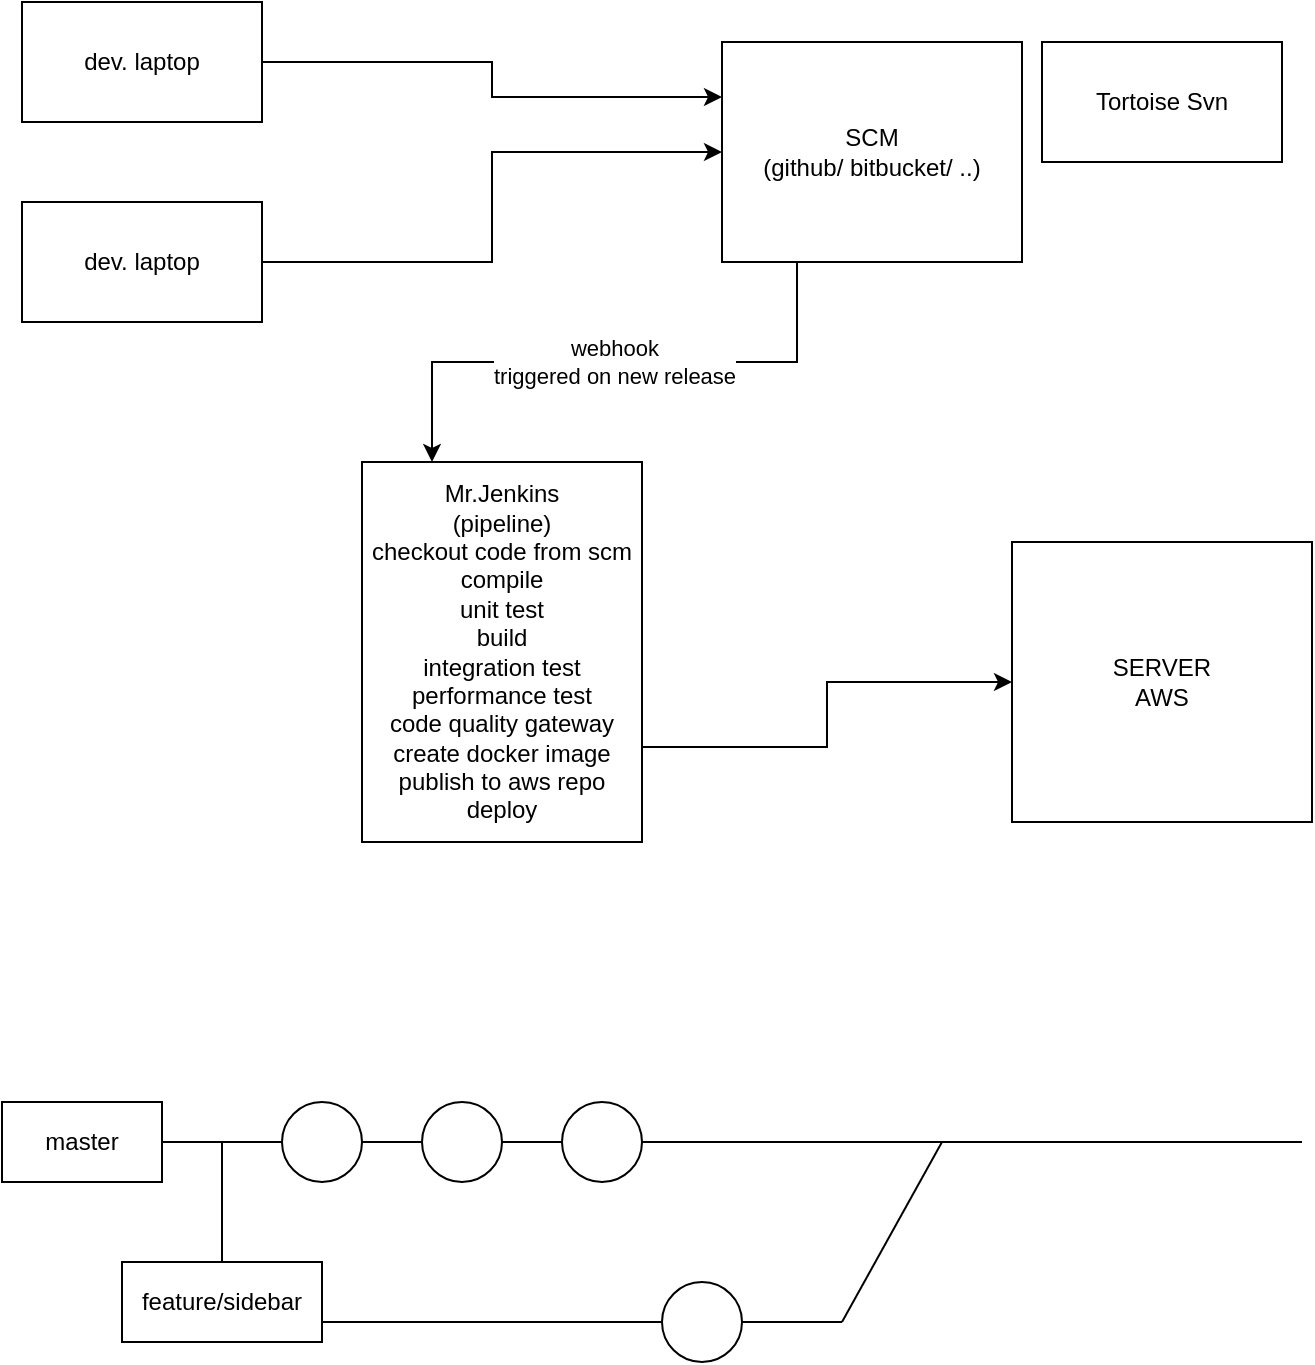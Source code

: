 <mxfile>
    <diagram id="RX-qMYTSo7TQ3qHop7m4" name="Page-1">
        <mxGraphModel dx="964" dy="762" grid="1" gridSize="10" guides="1" tooltips="1" connect="1" arrows="1" fold="1" page="1" pageScale="1" pageWidth="827" pageHeight="1169" math="0" shadow="0">
            <root>
                <mxCell id="0"/>
                <mxCell id="1" parent="0"/>
                <mxCell id="2" style="edgeStyle=orthogonalEdgeStyle;rounded=0;orthogonalLoop=1;jettySize=auto;html=1;exitX=1;exitY=0.5;exitDx=0;exitDy=0;entryX=0;entryY=0.25;entryDx=0;entryDy=0;" edge="1" parent="1" source="3" target="7">
                    <mxGeometry relative="1" as="geometry"/>
                </mxCell>
                <mxCell id="3" value="dev. laptop" style="rounded=0;whiteSpace=wrap;html=1;" vertex="1" parent="1">
                    <mxGeometry x="110" y="70" width="120" height="60" as="geometry"/>
                </mxCell>
                <mxCell id="4" style="edgeStyle=orthogonalEdgeStyle;rounded=0;orthogonalLoop=1;jettySize=auto;html=1;exitX=1;exitY=0.5;exitDx=0;exitDy=0;" edge="1" parent="1" source="5" target="7">
                    <mxGeometry relative="1" as="geometry"/>
                </mxCell>
                <mxCell id="5" value="dev. laptop" style="rounded=0;whiteSpace=wrap;html=1;" vertex="1" parent="1">
                    <mxGeometry x="110" y="170" width="120" height="60" as="geometry"/>
                </mxCell>
                <mxCell id="6" value="webhook&lt;br&gt;triggered on new release" style="edgeStyle=orthogonalEdgeStyle;rounded=0;orthogonalLoop=1;jettySize=auto;html=1;exitX=0.25;exitY=1;exitDx=0;exitDy=0;entryX=0.25;entryY=0;entryDx=0;entryDy=0;" edge="1" parent="1" source="7" target="11">
                    <mxGeometry relative="1" as="geometry"/>
                </mxCell>
                <mxCell id="7" value="SCM&lt;br&gt;(github/ bitbucket/ ..)" style="rounded=0;whiteSpace=wrap;html=1;" vertex="1" parent="1">
                    <mxGeometry x="460" y="90" width="150" height="110" as="geometry"/>
                </mxCell>
                <mxCell id="8" value="Tortoise Svn" style="rounded=0;whiteSpace=wrap;html=1;" vertex="1" parent="1">
                    <mxGeometry x="620" y="90" width="120" height="60" as="geometry"/>
                </mxCell>
                <mxCell id="9" value="SERVER&lt;br&gt;AWS" style="rounded=0;whiteSpace=wrap;html=1;" vertex="1" parent="1">
                    <mxGeometry x="605" y="340" width="150" height="140" as="geometry"/>
                </mxCell>
                <mxCell id="10" style="edgeStyle=orthogonalEdgeStyle;rounded=0;orthogonalLoop=1;jettySize=auto;html=1;exitX=1;exitY=0.75;exitDx=0;exitDy=0;entryX=0;entryY=0.5;entryDx=0;entryDy=0;" edge="1" parent="1" source="11" target="9">
                    <mxGeometry relative="1" as="geometry"/>
                </mxCell>
                <mxCell id="11" value="Mr.Jenkins&lt;br&gt;(pipeline)&lt;br&gt;checkout code from scm&lt;br&gt;compile&lt;br&gt;unit test&lt;br&gt;build&lt;br&gt;integration test&lt;br&gt;performance test&lt;br&gt;code quality gateway&lt;br&gt;create docker image&lt;br&gt;publish to aws repo&lt;br&gt;deploy" style="rounded=0;whiteSpace=wrap;html=1;" vertex="1" parent="1">
                    <mxGeometry x="280" y="300" width="140" height="190" as="geometry"/>
                </mxCell>
                <mxCell id="12" value="master" style="rounded=0;whiteSpace=wrap;html=1;" vertex="1" parent="1">
                    <mxGeometry x="100" y="620" width="80" height="40" as="geometry"/>
                </mxCell>
                <mxCell id="13" value="" style="endArrow=none;html=1;exitX=1;exitY=0.5;exitDx=0;exitDy=0;startArrow=none;" edge="1" parent="1" source="14">
                    <mxGeometry width="50" height="50" relative="1" as="geometry">
                        <mxPoint x="240" y="670" as="sourcePoint"/>
                        <mxPoint x="750" y="640" as="targetPoint"/>
                    </mxGeometry>
                </mxCell>
                <mxCell id="14" value="" style="ellipse;whiteSpace=wrap;html=1;" vertex="1" parent="1">
                    <mxGeometry x="310" y="620" width="40" height="40" as="geometry"/>
                </mxCell>
                <mxCell id="15" value="" style="endArrow=none;html=1;exitX=1;exitY=0.5;exitDx=0;exitDy=0;" edge="1" parent="1" source="12" target="14">
                    <mxGeometry width="50" height="50" relative="1" as="geometry">
                        <mxPoint x="180" y="640" as="sourcePoint"/>
                        <mxPoint x="750" y="640" as="targetPoint"/>
                        <Array as="points">
                            <mxPoint x="220" y="640"/>
                        </Array>
                    </mxGeometry>
                </mxCell>
                <mxCell id="16" value="" style="ellipse;whiteSpace=wrap;html=1;" vertex="1" parent="1">
                    <mxGeometry x="380" y="620" width="40" height="40" as="geometry"/>
                </mxCell>
                <mxCell id="17" value="" style="endArrow=none;html=1;" edge="1" parent="1">
                    <mxGeometry width="50" height="50" relative="1" as="geometry">
                        <mxPoint x="210" y="730" as="sourcePoint"/>
                        <mxPoint x="210" y="640" as="targetPoint"/>
                    </mxGeometry>
                </mxCell>
                <mxCell id="18" value="" style="endArrow=none;html=1;" edge="1" parent="1">
                    <mxGeometry width="50" height="50" relative="1" as="geometry">
                        <mxPoint x="210" y="730" as="sourcePoint"/>
                        <mxPoint x="520" y="730" as="targetPoint"/>
                    </mxGeometry>
                </mxCell>
                <mxCell id="19" value="feature/sidebar" style="rounded=0;whiteSpace=wrap;html=1;" vertex="1" parent="1">
                    <mxGeometry x="160" y="700" width="100" height="40" as="geometry"/>
                </mxCell>
                <mxCell id="20" value="" style="ellipse;whiteSpace=wrap;html=1;" vertex="1" parent="1">
                    <mxGeometry x="430" y="710" width="40" height="40" as="geometry"/>
                </mxCell>
                <mxCell id="21" value="" style="endArrow=none;html=1;" edge="1" parent="1">
                    <mxGeometry width="50" height="50" relative="1" as="geometry">
                        <mxPoint x="520" y="730" as="sourcePoint"/>
                        <mxPoint x="570" y="640" as="targetPoint"/>
                    </mxGeometry>
                </mxCell>
                <mxCell id="22" value="" style="ellipse;whiteSpace=wrap;html=1;" vertex="1" parent="1">
                    <mxGeometry x="240" y="620" width="40" height="40" as="geometry"/>
                </mxCell>
            </root>
        </mxGraphModel>
    </diagram>
</mxfile>